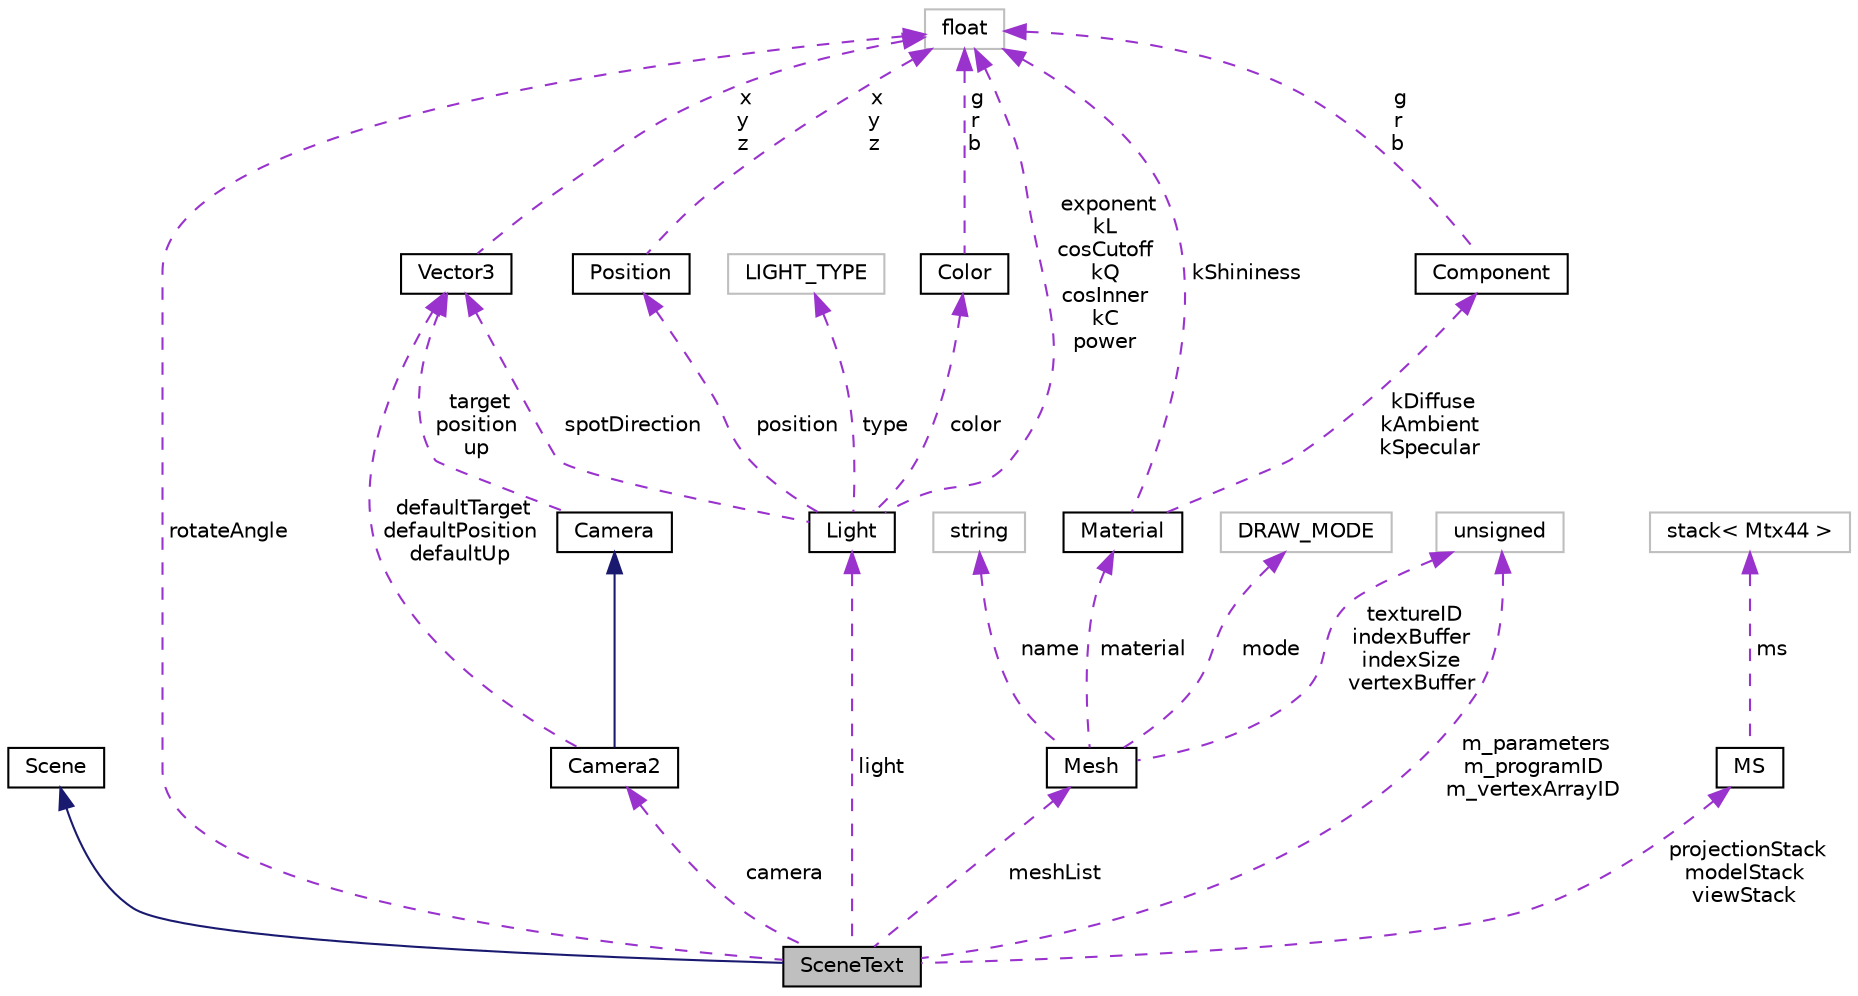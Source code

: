 digraph "SceneText"
{
  bgcolor="transparent";
  edge [fontname="Helvetica",fontsize="10",labelfontname="Helvetica",labelfontsize="10"];
  node [fontname="Helvetica",fontsize="10",shape=record];
  Node1 [label="SceneText",height=0.2,width=0.4,color="black", fillcolor="grey75", style="filled", fontcolor="black"];
  Node2 -> Node1 [dir="back",color="midnightblue",fontsize="10",style="solid",fontname="Helvetica"];
  Node2 [label="Scene",height=0.2,width=0.4,color="black",URL="$classScene.html"];
  Node3 -> Node1 [dir="back",color="darkorchid3",fontsize="10",style="dashed",label=" light" ,fontname="Helvetica"];
  Node3 [label="Light",height=0.2,width=0.4,color="black",URL="$structLight.html"];
  Node4 -> Node3 [dir="back",color="darkorchid3",fontsize="10",style="dashed",label=" exponent\nkL\ncosCutoff\nkQ\ncosInner\nkC\npower" ,fontname="Helvetica"];
  Node4 [label="float",height=0.2,width=0.4,color="grey75"];
  Node5 -> Node3 [dir="back",color="darkorchid3",fontsize="10",style="dashed",label=" type" ,fontname="Helvetica"];
  Node5 [label="LIGHT_TYPE",height=0.2,width=0.4,color="grey75"];
  Node6 -> Node3 [dir="back",color="darkorchid3",fontsize="10",style="dashed",label=" position" ,fontname="Helvetica"];
  Node6 [label="Position",height=0.2,width=0.4,color="black",URL="$structPosition.html"];
  Node4 -> Node6 [dir="back",color="darkorchid3",fontsize="10",style="dashed",label=" x\ny\nz" ,fontname="Helvetica"];
  Node7 -> Node3 [dir="back",color="darkorchid3",fontsize="10",style="dashed",label=" spotDirection" ,fontname="Helvetica"];
  Node7 [label="Vector3",height=0.2,width=0.4,color="black",URL="$structVector3.html",tooltip="Defines a 3D vector and its methods. "];
  Node4 -> Node7 [dir="back",color="darkorchid3",fontsize="10",style="dashed",label=" x\ny\nz" ,fontname="Helvetica"];
  Node8 -> Node3 [dir="back",color="darkorchid3",fontsize="10",style="dashed",label=" color" ,fontname="Helvetica"];
  Node8 [label="Color",height=0.2,width=0.4,color="black",URL="$structColor.html"];
  Node4 -> Node8 [dir="back",color="darkorchid3",fontsize="10",style="dashed",label=" g\nr\nb" ,fontname="Helvetica"];
  Node9 -> Node1 [dir="back",color="darkorchid3",fontsize="10",style="dashed",label=" camera" ,fontname="Helvetica"];
  Node9 [label="Camera2",height=0.2,width=0.4,color="black",URL="$classCamera2.html"];
  Node10 -> Node9 [dir="back",color="midnightblue",fontsize="10",style="solid",fontname="Helvetica"];
  Node10 [label="Camera",height=0.2,width=0.4,color="black",URL="$classCamera.html"];
  Node7 -> Node10 [dir="back",color="darkorchid3",fontsize="10",style="dashed",label=" target\nposition\nup" ,fontname="Helvetica"];
  Node7 -> Node9 [dir="back",color="darkorchid3",fontsize="10",style="dashed",label=" defaultTarget\ndefaultPosition\ndefaultUp" ,fontname="Helvetica"];
  Node4 -> Node1 [dir="back",color="darkorchid3",fontsize="10",style="dashed",label=" rotateAngle" ,fontname="Helvetica"];
  Node11 -> Node1 [dir="back",color="darkorchid3",fontsize="10",style="dashed",label=" projectionStack\nmodelStack\nviewStack" ,fontname="Helvetica"];
  Node11 [label="MS",height=0.2,width=0.4,color="black",URL="$classMS.html",tooltip="Matrix Stack class. "];
  Node12 -> Node11 [dir="back",color="darkorchid3",fontsize="10",style="dashed",label=" ms" ,fontname="Helvetica"];
  Node12 [label="stack\< Mtx44 \>",height=0.2,width=0.4,color="grey75"];
  Node13 -> Node1 [dir="back",color="darkorchid3",fontsize="10",style="dashed",label=" meshList" ,fontname="Helvetica"];
  Node13 [label="Mesh",height=0.2,width=0.4,color="black",URL="$classMesh.html",tooltip="To store VBO (vertex & color buffer) and IBO (index buffer) "];
  Node14 -> Node13 [dir="back",color="darkorchid3",fontsize="10",style="dashed",label=" material" ,fontname="Helvetica"];
  Node14 [label="Material",height=0.2,width=0.4,color="black",URL="$structMaterial.html"];
  Node4 -> Node14 [dir="back",color="darkorchid3",fontsize="10",style="dashed",label=" kShininess" ,fontname="Helvetica"];
  Node15 -> Node14 [dir="back",color="darkorchid3",fontsize="10",style="dashed",label=" kDiffuse\nkAmbient\nkSpecular" ,fontname="Helvetica"];
  Node15 [label="Component",height=0.2,width=0.4,color="black",URL="$structComponent.html"];
  Node4 -> Node15 [dir="back",color="darkorchid3",fontsize="10",style="dashed",label=" g\nr\nb" ,fontname="Helvetica"];
  Node16 -> Node13 [dir="back",color="darkorchid3",fontsize="10",style="dashed",label=" mode" ,fontname="Helvetica"];
  Node16 [label="DRAW_MODE",height=0.2,width=0.4,color="grey75"];
  Node17 -> Node13 [dir="back",color="darkorchid3",fontsize="10",style="dashed",label=" name" ,fontname="Helvetica"];
  Node17 [label="string",height=0.2,width=0.4,color="grey75"];
  Node18 -> Node13 [dir="back",color="darkorchid3",fontsize="10",style="dashed",label=" textureID\nindexBuffer\nindexSize\nvertexBuffer" ,fontname="Helvetica"];
  Node18 [label="unsigned",height=0.2,width=0.4,color="grey75"];
  Node18 -> Node1 [dir="back",color="darkorchid3",fontsize="10",style="dashed",label=" m_parameters\nm_programID\nm_vertexArrayID" ,fontname="Helvetica"];
}
